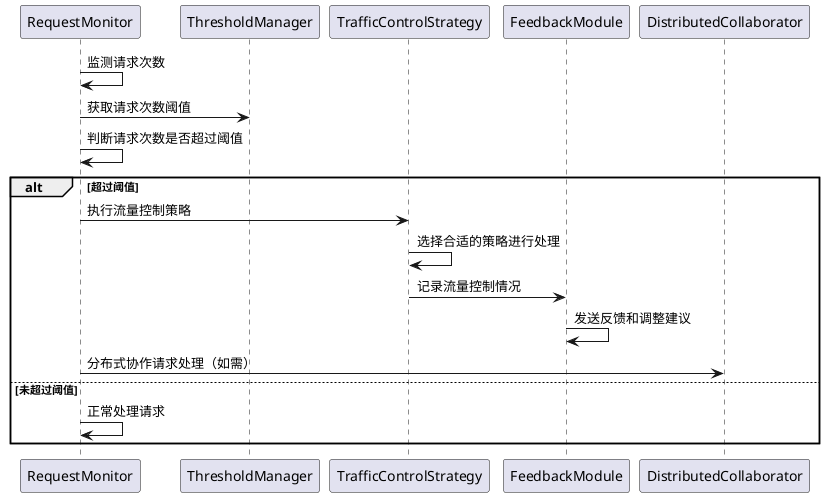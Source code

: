 @startuml

participant RequestMonitor as RM
participant ThresholdManager as TM
participant TrafficControlStrategy as TCS
participant FeedbackModule as FM
participant DistributedCollaborator as DC

RM -> RM: 监测请求次数
RM -> TM: 获取请求次数阈值
RM -> RM: 判断请求次数是否超过阈值
alt 超过阈值
    RM -> TCS: 执行流量控制策略
    TCS -> TCS: 选择合适的策略进行处理
    TCS -> FM: 记录流量控制情况
    FM -> FM: 发送反馈和调整建议
    RM -> DC: 分布式协作请求处理（如需）
else 未超过阈值
    RM -> RM: 正常处理请求
end

@enduml